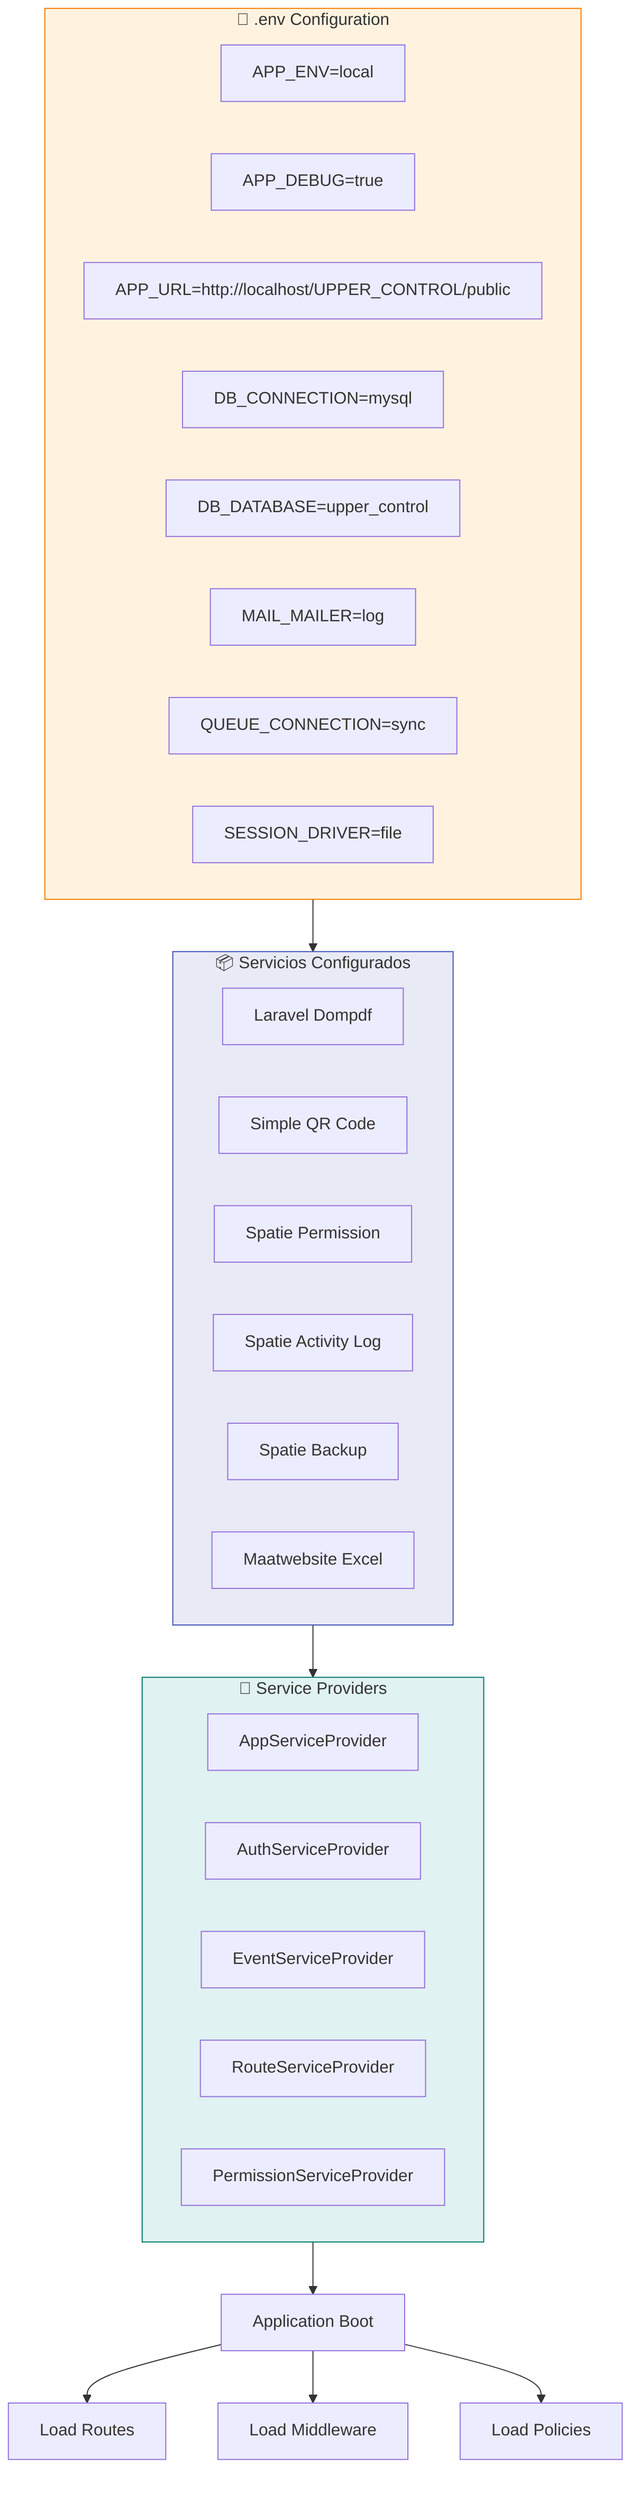 ﻿graph TB
    subgraph ENV["🔧 .env Configuration"]
        E1[APP_ENV=local]
        E2[APP_DEBUG=true]
        E3[APP_URL=http://localhost/UPPER_CONTROL/public]
        E4[DB_CONNECTION=mysql]
        E5[DB_DATABASE=upper_control]
        E6[MAIL_MAILER=log]
        E7[QUEUE_CONNECTION=sync]
        E8[SESSION_DRIVER=file]
    end
    
    subgraph Services["📦 Servicios Configurados"]
        S1[Laravel Dompdf]
        S2[Simple QR Code]
        S3[Spatie Permission]
        S4[Spatie Activity Log]
        S5[Spatie Backup]
        S6[Maatwebsite Excel]
    end
    
    subgraph Providers["🔌 Service Providers"]
        SP1[AppServiceProvider]
        SP2[AuthServiceProvider]
        SP3[EventServiceProvider]
        SP4[RouteServiceProvider]
        SP5[PermissionServiceProvider]
    end
    
    ENV --> Services
    Services --> Providers
    
    Providers --> Boot[Application Boot]
    Boot --> Routes[Load Routes]
    Boot --> Middleware[Load Middleware]
    Boot --> Policies[Load Policies]
    
    style ENV fill:#fff3e0,stroke:#f57c00
    style Services fill:#e8eaf6,stroke:#3f51b5
    style Providers fill:#e0f2f1,stroke:#00796b